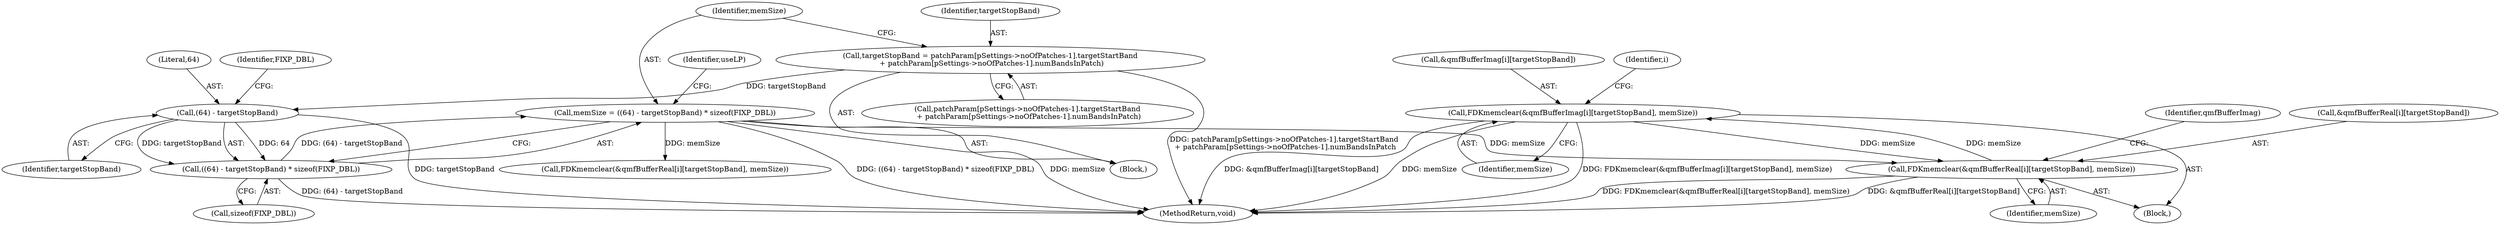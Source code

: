 digraph "0_Android_8e3be529372892e20ccf196809bc73276c822189@pointer" {
"1000329" [label="(Call,FDKmemclear(&qmfBufferImag[i][targetStopBand], memSize))"];
"1000321" [label="(Call,FDKmemclear(&qmfBufferReal[i][targetStopBand], memSize))"];
"1000329" [label="(Call,FDKmemclear(&qmfBufferImag[i][targetStopBand], memSize))"];
"1000299" [label="(Call,memSize = ((64) - targetStopBand) * sizeof(FIXP_DBL))"];
"1000301" [label="(Call,((64) - targetStopBand) * sizeof(FIXP_DBL))"];
"1000302" [label="(Call,(64) - targetStopBand)"];
"1000277" [label="(Call,targetStopBand = patchParam[pSettings->noOfPatches-1].targetStartBand\n + patchParam[pSettings->noOfPatches-1].numBandsInPatch)"];
"1000321" [label="(Call,FDKmemclear(&qmfBufferReal[i][targetStopBand], memSize))"];
"1000301" [label="(Call,((64) - targetStopBand) * sizeof(FIXP_DBL))"];
"1000303" [label="(Literal,64)"];
"1000333" [label="(Identifier,qmfBufferImag)"];
"1000178" [label="(Block,)"];
"1000320" [label="(Block,)"];
"1000348" [label="(Call,FDKmemclear(&qmfBufferReal[i][targetStopBand], memSize))"];
"1000329" [label="(Call,FDKmemclear(&qmfBufferImag[i][targetStopBand], memSize))"];
"1000302" [label="(Call,(64) - targetStopBand)"];
"1000322" [label="(Call,&qmfBufferReal[i][targetStopBand])"];
"1000336" [label="(Identifier,memSize)"];
"1000300" [label="(Identifier,memSize)"];
"1000330" [label="(Call,&qmfBufferImag[i][targetStopBand])"];
"1000309" [label="(Identifier,useLP)"];
"1000299" [label="(Call,memSize = ((64) - targetStopBand) * sizeof(FIXP_DBL))"];
"1000328" [label="(Identifier,memSize)"];
"1002027" [label="(MethodReturn,void)"];
"1000278" [label="(Identifier,targetStopBand)"];
"1000305" [label="(Call,sizeof(FIXP_DBL))"];
"1000319" [label="(Identifier,i)"];
"1000279" [label="(Call,patchParam[pSettings->noOfPatches-1].targetStartBand\n + patchParam[pSettings->noOfPatches-1].numBandsInPatch)"];
"1000304" [label="(Identifier,targetStopBand)"];
"1000306" [label="(Identifier,FIXP_DBL)"];
"1000277" [label="(Call,targetStopBand = patchParam[pSettings->noOfPatches-1].targetStartBand\n + patchParam[pSettings->noOfPatches-1].numBandsInPatch)"];
"1000329" -> "1000320"  [label="AST: "];
"1000329" -> "1000336"  [label="CFG: "];
"1000330" -> "1000329"  [label="AST: "];
"1000336" -> "1000329"  [label="AST: "];
"1000319" -> "1000329"  [label="CFG: "];
"1000329" -> "1002027"  [label="DDG: memSize"];
"1000329" -> "1002027"  [label="DDG: FDKmemclear(&qmfBufferImag[i][targetStopBand], memSize)"];
"1000329" -> "1002027"  [label="DDG: &qmfBufferImag[i][targetStopBand]"];
"1000329" -> "1000321"  [label="DDG: memSize"];
"1000321" -> "1000329"  [label="DDG: memSize"];
"1000321" -> "1000320"  [label="AST: "];
"1000321" -> "1000328"  [label="CFG: "];
"1000322" -> "1000321"  [label="AST: "];
"1000328" -> "1000321"  [label="AST: "];
"1000333" -> "1000321"  [label="CFG: "];
"1000321" -> "1002027"  [label="DDG: &qmfBufferReal[i][targetStopBand]"];
"1000321" -> "1002027"  [label="DDG: FDKmemclear(&qmfBufferReal[i][targetStopBand], memSize)"];
"1000299" -> "1000321"  [label="DDG: memSize"];
"1000299" -> "1000178"  [label="AST: "];
"1000299" -> "1000301"  [label="CFG: "];
"1000300" -> "1000299"  [label="AST: "];
"1000301" -> "1000299"  [label="AST: "];
"1000309" -> "1000299"  [label="CFG: "];
"1000299" -> "1002027"  [label="DDG: ((64) - targetStopBand) * sizeof(FIXP_DBL)"];
"1000299" -> "1002027"  [label="DDG: memSize"];
"1000301" -> "1000299"  [label="DDG: (64) - targetStopBand"];
"1000299" -> "1000348"  [label="DDG: memSize"];
"1000301" -> "1000305"  [label="CFG: "];
"1000302" -> "1000301"  [label="AST: "];
"1000305" -> "1000301"  [label="AST: "];
"1000301" -> "1002027"  [label="DDG: (64) - targetStopBand"];
"1000302" -> "1000301"  [label="DDG: 64"];
"1000302" -> "1000301"  [label="DDG: targetStopBand"];
"1000302" -> "1000304"  [label="CFG: "];
"1000303" -> "1000302"  [label="AST: "];
"1000304" -> "1000302"  [label="AST: "];
"1000306" -> "1000302"  [label="CFG: "];
"1000302" -> "1002027"  [label="DDG: targetStopBand"];
"1000277" -> "1000302"  [label="DDG: targetStopBand"];
"1000277" -> "1000178"  [label="AST: "];
"1000277" -> "1000279"  [label="CFG: "];
"1000278" -> "1000277"  [label="AST: "];
"1000279" -> "1000277"  [label="AST: "];
"1000300" -> "1000277"  [label="CFG: "];
"1000277" -> "1002027"  [label="DDG: patchParam[pSettings->noOfPatches-1].targetStartBand\n + patchParam[pSettings->noOfPatches-1].numBandsInPatch"];
}
